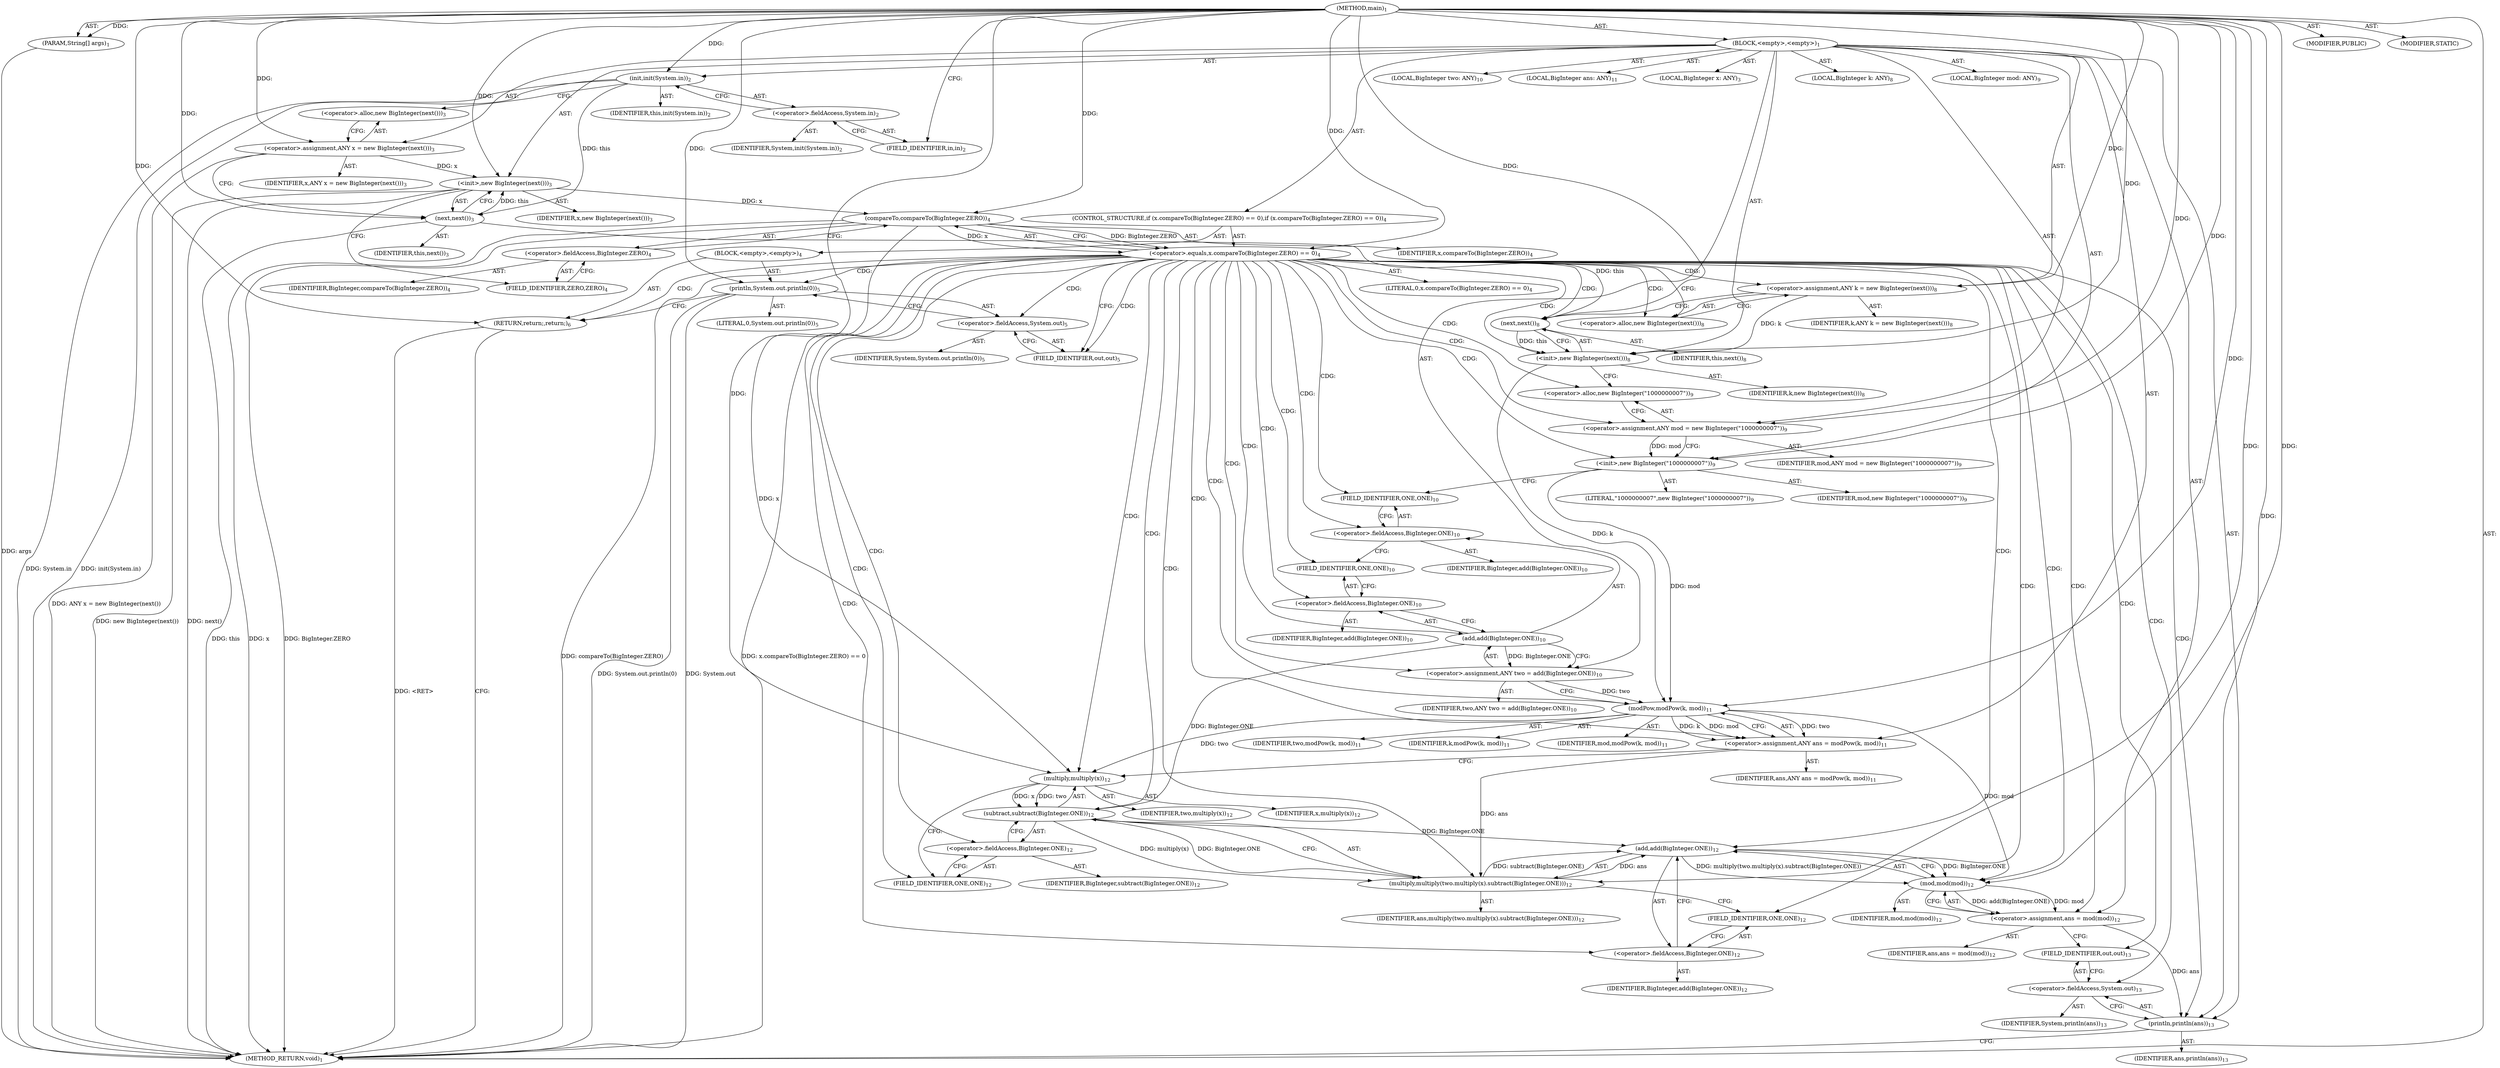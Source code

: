 digraph "main" {  
"23" [label = <(METHOD,main)<SUB>1</SUB>> ]
"24" [label = <(PARAM,String[] args)<SUB>1</SUB>> ]
"25" [label = <(BLOCK,&lt;empty&gt;,&lt;empty&gt;)<SUB>1</SUB>> ]
"26" [label = <(init,init(System.in))<SUB>2</SUB>> ]
"27" [label = <(IDENTIFIER,this,init(System.in))<SUB>2</SUB>> ]
"28" [label = <(&lt;operator&gt;.fieldAccess,System.in)<SUB>2</SUB>> ]
"29" [label = <(IDENTIFIER,System,init(System.in))<SUB>2</SUB>> ]
"30" [label = <(FIELD_IDENTIFIER,in,in)<SUB>2</SUB>> ]
"4" [label = <(LOCAL,BigInteger x: ANY)<SUB>3</SUB>> ]
"31" [label = <(&lt;operator&gt;.assignment,ANY x = new BigInteger(next()))<SUB>3</SUB>> ]
"32" [label = <(IDENTIFIER,x,ANY x = new BigInteger(next()))<SUB>3</SUB>> ]
"33" [label = <(&lt;operator&gt;.alloc,new BigInteger(next()))<SUB>3</SUB>> ]
"34" [label = <(&lt;init&gt;,new BigInteger(next()))<SUB>3</SUB>> ]
"3" [label = <(IDENTIFIER,x,new BigInteger(next()))<SUB>3</SUB>> ]
"35" [label = <(next,next())<SUB>3</SUB>> ]
"36" [label = <(IDENTIFIER,this,next())<SUB>3</SUB>> ]
"37" [label = <(CONTROL_STRUCTURE,if (x.compareTo(BigInteger.ZERO) == 0),if (x.compareTo(BigInteger.ZERO) == 0))<SUB>4</SUB>> ]
"38" [label = <(&lt;operator&gt;.equals,x.compareTo(BigInteger.ZERO) == 0)<SUB>4</SUB>> ]
"39" [label = <(compareTo,compareTo(BigInteger.ZERO))<SUB>4</SUB>> ]
"40" [label = <(IDENTIFIER,x,compareTo(BigInteger.ZERO))<SUB>4</SUB>> ]
"41" [label = <(&lt;operator&gt;.fieldAccess,BigInteger.ZERO)<SUB>4</SUB>> ]
"42" [label = <(IDENTIFIER,BigInteger,compareTo(BigInteger.ZERO))<SUB>4</SUB>> ]
"43" [label = <(FIELD_IDENTIFIER,ZERO,ZERO)<SUB>4</SUB>> ]
"44" [label = <(LITERAL,0,x.compareTo(BigInteger.ZERO) == 0)<SUB>4</SUB>> ]
"45" [label = <(BLOCK,&lt;empty&gt;,&lt;empty&gt;)<SUB>4</SUB>> ]
"46" [label = <(println,System.out.println(0))<SUB>5</SUB>> ]
"47" [label = <(&lt;operator&gt;.fieldAccess,System.out)<SUB>5</SUB>> ]
"48" [label = <(IDENTIFIER,System,System.out.println(0))<SUB>5</SUB>> ]
"49" [label = <(FIELD_IDENTIFIER,out,out)<SUB>5</SUB>> ]
"50" [label = <(LITERAL,0,System.out.println(0))<SUB>5</SUB>> ]
"51" [label = <(RETURN,return;,return;)<SUB>6</SUB>> ]
"6" [label = <(LOCAL,BigInteger k: ANY)<SUB>8</SUB>> ]
"52" [label = <(&lt;operator&gt;.assignment,ANY k = new BigInteger(next()))<SUB>8</SUB>> ]
"53" [label = <(IDENTIFIER,k,ANY k = new BigInteger(next()))<SUB>8</SUB>> ]
"54" [label = <(&lt;operator&gt;.alloc,new BigInteger(next()))<SUB>8</SUB>> ]
"55" [label = <(&lt;init&gt;,new BigInteger(next()))<SUB>8</SUB>> ]
"5" [label = <(IDENTIFIER,k,new BigInteger(next()))<SUB>8</SUB>> ]
"56" [label = <(next,next())<SUB>8</SUB>> ]
"57" [label = <(IDENTIFIER,this,next())<SUB>8</SUB>> ]
"8" [label = <(LOCAL,BigInteger mod: ANY)<SUB>9</SUB>> ]
"58" [label = <(&lt;operator&gt;.assignment,ANY mod = new BigInteger(&quot;1000000007&quot;))<SUB>9</SUB>> ]
"59" [label = <(IDENTIFIER,mod,ANY mod = new BigInteger(&quot;1000000007&quot;))<SUB>9</SUB>> ]
"60" [label = <(&lt;operator&gt;.alloc,new BigInteger(&quot;1000000007&quot;))<SUB>9</SUB>> ]
"61" [label = <(&lt;init&gt;,new BigInteger(&quot;1000000007&quot;))<SUB>9</SUB>> ]
"7" [label = <(IDENTIFIER,mod,new BigInteger(&quot;1000000007&quot;))<SUB>9</SUB>> ]
"62" [label = <(LITERAL,&quot;1000000007&quot;,new BigInteger(&quot;1000000007&quot;))<SUB>9</SUB>> ]
"63" [label = <(LOCAL,BigInteger two: ANY)<SUB>10</SUB>> ]
"64" [label = <(&lt;operator&gt;.assignment,ANY two = add(BigInteger.ONE))<SUB>10</SUB>> ]
"65" [label = <(IDENTIFIER,two,ANY two = add(BigInteger.ONE))<SUB>10</SUB>> ]
"66" [label = <(add,add(BigInteger.ONE))<SUB>10</SUB>> ]
"67" [label = <(&lt;operator&gt;.fieldAccess,BigInteger.ONE)<SUB>10</SUB>> ]
"68" [label = <(IDENTIFIER,BigInteger,add(BigInteger.ONE))<SUB>10</SUB>> ]
"69" [label = <(FIELD_IDENTIFIER,ONE,ONE)<SUB>10</SUB>> ]
"70" [label = <(&lt;operator&gt;.fieldAccess,BigInteger.ONE)<SUB>10</SUB>> ]
"71" [label = <(IDENTIFIER,BigInteger,add(BigInteger.ONE))<SUB>10</SUB>> ]
"72" [label = <(FIELD_IDENTIFIER,ONE,ONE)<SUB>10</SUB>> ]
"73" [label = <(LOCAL,BigInteger ans: ANY)<SUB>11</SUB>> ]
"74" [label = <(&lt;operator&gt;.assignment,ANY ans = modPow(k, mod))<SUB>11</SUB>> ]
"75" [label = <(IDENTIFIER,ans,ANY ans = modPow(k, mod))<SUB>11</SUB>> ]
"76" [label = <(modPow,modPow(k, mod))<SUB>11</SUB>> ]
"77" [label = <(IDENTIFIER,two,modPow(k, mod))<SUB>11</SUB>> ]
"78" [label = <(IDENTIFIER,k,modPow(k, mod))<SUB>11</SUB>> ]
"79" [label = <(IDENTIFIER,mod,modPow(k, mod))<SUB>11</SUB>> ]
"80" [label = <(&lt;operator&gt;.assignment,ans = mod(mod))<SUB>12</SUB>> ]
"81" [label = <(IDENTIFIER,ans,ans = mod(mod))<SUB>12</SUB>> ]
"82" [label = <(mod,mod(mod))<SUB>12</SUB>> ]
"83" [label = <(add,add(BigInteger.ONE))<SUB>12</SUB>> ]
"84" [label = <(multiply,multiply(two.multiply(x).subtract(BigInteger.ONE)))<SUB>12</SUB>> ]
"85" [label = <(IDENTIFIER,ans,multiply(two.multiply(x).subtract(BigInteger.ONE)))<SUB>12</SUB>> ]
"86" [label = <(subtract,subtract(BigInteger.ONE))<SUB>12</SUB>> ]
"87" [label = <(multiply,multiply(x))<SUB>12</SUB>> ]
"88" [label = <(IDENTIFIER,two,multiply(x))<SUB>12</SUB>> ]
"89" [label = <(IDENTIFIER,x,multiply(x))<SUB>12</SUB>> ]
"90" [label = <(&lt;operator&gt;.fieldAccess,BigInteger.ONE)<SUB>12</SUB>> ]
"91" [label = <(IDENTIFIER,BigInteger,subtract(BigInteger.ONE))<SUB>12</SUB>> ]
"92" [label = <(FIELD_IDENTIFIER,ONE,ONE)<SUB>12</SUB>> ]
"93" [label = <(&lt;operator&gt;.fieldAccess,BigInteger.ONE)<SUB>12</SUB>> ]
"94" [label = <(IDENTIFIER,BigInteger,add(BigInteger.ONE))<SUB>12</SUB>> ]
"95" [label = <(FIELD_IDENTIFIER,ONE,ONE)<SUB>12</SUB>> ]
"96" [label = <(IDENTIFIER,mod,mod(mod))<SUB>12</SUB>> ]
"97" [label = <(println,println(ans))<SUB>13</SUB>> ]
"98" [label = <(&lt;operator&gt;.fieldAccess,System.out)<SUB>13</SUB>> ]
"99" [label = <(IDENTIFIER,System,println(ans))<SUB>13</SUB>> ]
"100" [label = <(FIELD_IDENTIFIER,out,out)<SUB>13</SUB>> ]
"101" [label = <(IDENTIFIER,ans,println(ans))<SUB>13</SUB>> ]
"102" [label = <(MODIFIER,PUBLIC)> ]
"103" [label = <(MODIFIER,STATIC)> ]
"104" [label = <(METHOD_RETURN,void)<SUB>1</SUB>> ]
  "23" -> "24"  [ label = "AST: "] 
  "23" -> "25"  [ label = "AST: "] 
  "23" -> "102"  [ label = "AST: "] 
  "23" -> "103"  [ label = "AST: "] 
  "23" -> "104"  [ label = "AST: "] 
  "25" -> "26"  [ label = "AST: "] 
  "25" -> "4"  [ label = "AST: "] 
  "25" -> "31"  [ label = "AST: "] 
  "25" -> "34"  [ label = "AST: "] 
  "25" -> "37"  [ label = "AST: "] 
  "25" -> "6"  [ label = "AST: "] 
  "25" -> "52"  [ label = "AST: "] 
  "25" -> "55"  [ label = "AST: "] 
  "25" -> "8"  [ label = "AST: "] 
  "25" -> "58"  [ label = "AST: "] 
  "25" -> "61"  [ label = "AST: "] 
  "25" -> "63"  [ label = "AST: "] 
  "25" -> "64"  [ label = "AST: "] 
  "25" -> "73"  [ label = "AST: "] 
  "25" -> "74"  [ label = "AST: "] 
  "25" -> "80"  [ label = "AST: "] 
  "25" -> "97"  [ label = "AST: "] 
  "26" -> "27"  [ label = "AST: "] 
  "26" -> "28"  [ label = "AST: "] 
  "28" -> "29"  [ label = "AST: "] 
  "28" -> "30"  [ label = "AST: "] 
  "31" -> "32"  [ label = "AST: "] 
  "31" -> "33"  [ label = "AST: "] 
  "34" -> "3"  [ label = "AST: "] 
  "34" -> "35"  [ label = "AST: "] 
  "35" -> "36"  [ label = "AST: "] 
  "37" -> "38"  [ label = "AST: "] 
  "37" -> "45"  [ label = "AST: "] 
  "38" -> "39"  [ label = "AST: "] 
  "38" -> "44"  [ label = "AST: "] 
  "39" -> "40"  [ label = "AST: "] 
  "39" -> "41"  [ label = "AST: "] 
  "41" -> "42"  [ label = "AST: "] 
  "41" -> "43"  [ label = "AST: "] 
  "45" -> "46"  [ label = "AST: "] 
  "45" -> "51"  [ label = "AST: "] 
  "46" -> "47"  [ label = "AST: "] 
  "46" -> "50"  [ label = "AST: "] 
  "47" -> "48"  [ label = "AST: "] 
  "47" -> "49"  [ label = "AST: "] 
  "52" -> "53"  [ label = "AST: "] 
  "52" -> "54"  [ label = "AST: "] 
  "55" -> "5"  [ label = "AST: "] 
  "55" -> "56"  [ label = "AST: "] 
  "56" -> "57"  [ label = "AST: "] 
  "58" -> "59"  [ label = "AST: "] 
  "58" -> "60"  [ label = "AST: "] 
  "61" -> "7"  [ label = "AST: "] 
  "61" -> "62"  [ label = "AST: "] 
  "64" -> "65"  [ label = "AST: "] 
  "64" -> "66"  [ label = "AST: "] 
  "66" -> "67"  [ label = "AST: "] 
  "66" -> "70"  [ label = "AST: "] 
  "67" -> "68"  [ label = "AST: "] 
  "67" -> "69"  [ label = "AST: "] 
  "70" -> "71"  [ label = "AST: "] 
  "70" -> "72"  [ label = "AST: "] 
  "74" -> "75"  [ label = "AST: "] 
  "74" -> "76"  [ label = "AST: "] 
  "76" -> "77"  [ label = "AST: "] 
  "76" -> "78"  [ label = "AST: "] 
  "76" -> "79"  [ label = "AST: "] 
  "80" -> "81"  [ label = "AST: "] 
  "80" -> "82"  [ label = "AST: "] 
  "82" -> "83"  [ label = "AST: "] 
  "82" -> "96"  [ label = "AST: "] 
  "83" -> "84"  [ label = "AST: "] 
  "83" -> "93"  [ label = "AST: "] 
  "84" -> "85"  [ label = "AST: "] 
  "84" -> "86"  [ label = "AST: "] 
  "86" -> "87"  [ label = "AST: "] 
  "86" -> "90"  [ label = "AST: "] 
  "87" -> "88"  [ label = "AST: "] 
  "87" -> "89"  [ label = "AST: "] 
  "90" -> "91"  [ label = "AST: "] 
  "90" -> "92"  [ label = "AST: "] 
  "93" -> "94"  [ label = "AST: "] 
  "93" -> "95"  [ label = "AST: "] 
  "97" -> "98"  [ label = "AST: "] 
  "97" -> "101"  [ label = "AST: "] 
  "98" -> "99"  [ label = "AST: "] 
  "98" -> "100"  [ label = "AST: "] 
  "26" -> "33"  [ label = "CFG: "] 
  "31" -> "35"  [ label = "CFG: "] 
  "34" -> "43"  [ label = "CFG: "] 
  "52" -> "56"  [ label = "CFG: "] 
  "55" -> "60"  [ label = "CFG: "] 
  "58" -> "61"  [ label = "CFG: "] 
  "61" -> "69"  [ label = "CFG: "] 
  "64" -> "76"  [ label = "CFG: "] 
  "74" -> "87"  [ label = "CFG: "] 
  "80" -> "100"  [ label = "CFG: "] 
  "97" -> "104"  [ label = "CFG: "] 
  "28" -> "26"  [ label = "CFG: "] 
  "33" -> "31"  [ label = "CFG: "] 
  "35" -> "34"  [ label = "CFG: "] 
  "38" -> "49"  [ label = "CFG: "] 
  "38" -> "54"  [ label = "CFG: "] 
  "54" -> "52"  [ label = "CFG: "] 
  "56" -> "55"  [ label = "CFG: "] 
  "60" -> "58"  [ label = "CFG: "] 
  "66" -> "64"  [ label = "CFG: "] 
  "76" -> "74"  [ label = "CFG: "] 
  "82" -> "80"  [ label = "CFG: "] 
  "98" -> "97"  [ label = "CFG: "] 
  "30" -> "28"  [ label = "CFG: "] 
  "39" -> "38"  [ label = "CFG: "] 
  "46" -> "51"  [ label = "CFG: "] 
  "51" -> "104"  [ label = "CFG: "] 
  "67" -> "72"  [ label = "CFG: "] 
  "70" -> "66"  [ label = "CFG: "] 
  "83" -> "82"  [ label = "CFG: "] 
  "100" -> "98"  [ label = "CFG: "] 
  "41" -> "39"  [ label = "CFG: "] 
  "47" -> "46"  [ label = "CFG: "] 
  "69" -> "67"  [ label = "CFG: "] 
  "72" -> "70"  [ label = "CFG: "] 
  "84" -> "95"  [ label = "CFG: "] 
  "93" -> "83"  [ label = "CFG: "] 
  "43" -> "41"  [ label = "CFG: "] 
  "49" -> "47"  [ label = "CFG: "] 
  "86" -> "84"  [ label = "CFG: "] 
  "95" -> "93"  [ label = "CFG: "] 
  "87" -> "92"  [ label = "CFG: "] 
  "90" -> "86"  [ label = "CFG: "] 
  "92" -> "90"  [ label = "CFG: "] 
  "23" -> "30"  [ label = "CFG: "] 
  "51" -> "104"  [ label = "DDG: &lt;RET&gt;"] 
  "24" -> "104"  [ label = "DDG: args"] 
  "26" -> "104"  [ label = "DDG: System.in"] 
  "26" -> "104"  [ label = "DDG: init(System.in)"] 
  "31" -> "104"  [ label = "DDG: ANY x = new BigInteger(next())"] 
  "35" -> "104"  [ label = "DDG: this"] 
  "34" -> "104"  [ label = "DDG: next()"] 
  "34" -> "104"  [ label = "DDG: new BigInteger(next())"] 
  "39" -> "104"  [ label = "DDG: x"] 
  "39" -> "104"  [ label = "DDG: BigInteger.ZERO"] 
  "38" -> "104"  [ label = "DDG: compareTo(BigInteger.ZERO)"] 
  "38" -> "104"  [ label = "DDG: x.compareTo(BigInteger.ZERO) == 0"] 
  "46" -> "104"  [ label = "DDG: System.out"] 
  "46" -> "104"  [ label = "DDG: System.out.println(0)"] 
  "23" -> "24"  [ label = "DDG: "] 
  "23" -> "31"  [ label = "DDG: "] 
  "23" -> "52"  [ label = "DDG: "] 
  "23" -> "58"  [ label = "DDG: "] 
  "66" -> "64"  [ label = "DDG: BigInteger.ONE"] 
  "76" -> "74"  [ label = "DDG: two"] 
  "76" -> "74"  [ label = "DDG: k"] 
  "76" -> "74"  [ label = "DDG: mod"] 
  "82" -> "80"  [ label = "DDG: add(BigInteger.ONE)"] 
  "82" -> "80"  [ label = "DDG: mod"] 
  "23" -> "26"  [ label = "DDG: "] 
  "31" -> "34"  [ label = "DDG: x"] 
  "23" -> "34"  [ label = "DDG: "] 
  "35" -> "34"  [ label = "DDG: this"] 
  "52" -> "55"  [ label = "DDG: k"] 
  "23" -> "55"  [ label = "DDG: "] 
  "56" -> "55"  [ label = "DDG: this"] 
  "58" -> "61"  [ label = "DDG: mod"] 
  "23" -> "61"  [ label = "DDG: "] 
  "80" -> "97"  [ label = "DDG: ans"] 
  "23" -> "97"  [ label = "DDG: "] 
  "26" -> "35"  [ label = "DDG: this"] 
  "23" -> "35"  [ label = "DDG: "] 
  "39" -> "38"  [ label = "DDG: x"] 
  "39" -> "38"  [ label = "DDG: BigInteger.ZERO"] 
  "23" -> "38"  [ label = "DDG: "] 
  "23" -> "51"  [ label = "DDG: "] 
  "35" -> "56"  [ label = "DDG: this"] 
  "23" -> "56"  [ label = "DDG: "] 
  "64" -> "76"  [ label = "DDG: two"] 
  "23" -> "76"  [ label = "DDG: "] 
  "55" -> "76"  [ label = "DDG: k"] 
  "61" -> "76"  [ label = "DDG: mod"] 
  "83" -> "82"  [ label = "DDG: multiply(two.multiply(x).subtract(BigInteger.ONE))"] 
  "83" -> "82"  [ label = "DDG: BigInteger.ONE"] 
  "76" -> "82"  [ label = "DDG: mod"] 
  "23" -> "82"  [ label = "DDG: "] 
  "34" -> "39"  [ label = "DDG: x"] 
  "23" -> "39"  [ label = "DDG: "] 
  "23" -> "46"  [ label = "DDG: "] 
  "84" -> "83"  [ label = "DDG: ans"] 
  "84" -> "83"  [ label = "DDG: subtract(BigInteger.ONE)"] 
  "86" -> "83"  [ label = "DDG: BigInteger.ONE"] 
  "74" -> "84"  [ label = "DDG: ans"] 
  "23" -> "84"  [ label = "DDG: "] 
  "86" -> "84"  [ label = "DDG: multiply(x)"] 
  "86" -> "84"  [ label = "DDG: BigInteger.ONE"] 
  "87" -> "86"  [ label = "DDG: two"] 
  "87" -> "86"  [ label = "DDG: x"] 
  "66" -> "86"  [ label = "DDG: BigInteger.ONE"] 
  "76" -> "87"  [ label = "DDG: two"] 
  "23" -> "87"  [ label = "DDG: "] 
  "39" -> "87"  [ label = "DDG: x"] 
  "38" -> "47"  [ label = "CDG: "] 
  "38" -> "49"  [ label = "CDG: "] 
  "38" -> "60"  [ label = "CDG: "] 
  "38" -> "64"  [ label = "CDG: "] 
  "38" -> "51"  [ label = "CDG: "] 
  "38" -> "66"  [ label = "CDG: "] 
  "38" -> "98"  [ label = "CDG: "] 
  "38" -> "52"  [ label = "CDG: "] 
  "38" -> "46"  [ label = "CDG: "] 
  "38" -> "84"  [ label = "CDG: "] 
  "38" -> "72"  [ label = "CDG: "] 
  "38" -> "56"  [ label = "CDG: "] 
  "38" -> "69"  [ label = "CDG: "] 
  "38" -> "67"  [ label = "CDG: "] 
  "38" -> "74"  [ label = "CDG: "] 
  "38" -> "95"  [ label = "CDG: "] 
  "38" -> "92"  [ label = "CDG: "] 
  "38" -> "76"  [ label = "CDG: "] 
  "38" -> "87"  [ label = "CDG: "] 
  "38" -> "97"  [ label = "CDG: "] 
  "38" -> "82"  [ label = "CDG: "] 
  "38" -> "93"  [ label = "CDG: "] 
  "38" -> "90"  [ label = "CDG: "] 
  "38" -> "54"  [ label = "CDG: "] 
  "38" -> "80"  [ label = "CDG: "] 
  "38" -> "58"  [ label = "CDG: "] 
  "38" -> "61"  [ label = "CDG: "] 
  "38" -> "83"  [ label = "CDG: "] 
  "38" -> "100"  [ label = "CDG: "] 
  "38" -> "70"  [ label = "CDG: "] 
  "38" -> "55"  [ label = "CDG: "] 
  "38" -> "86"  [ label = "CDG: "] 
}
